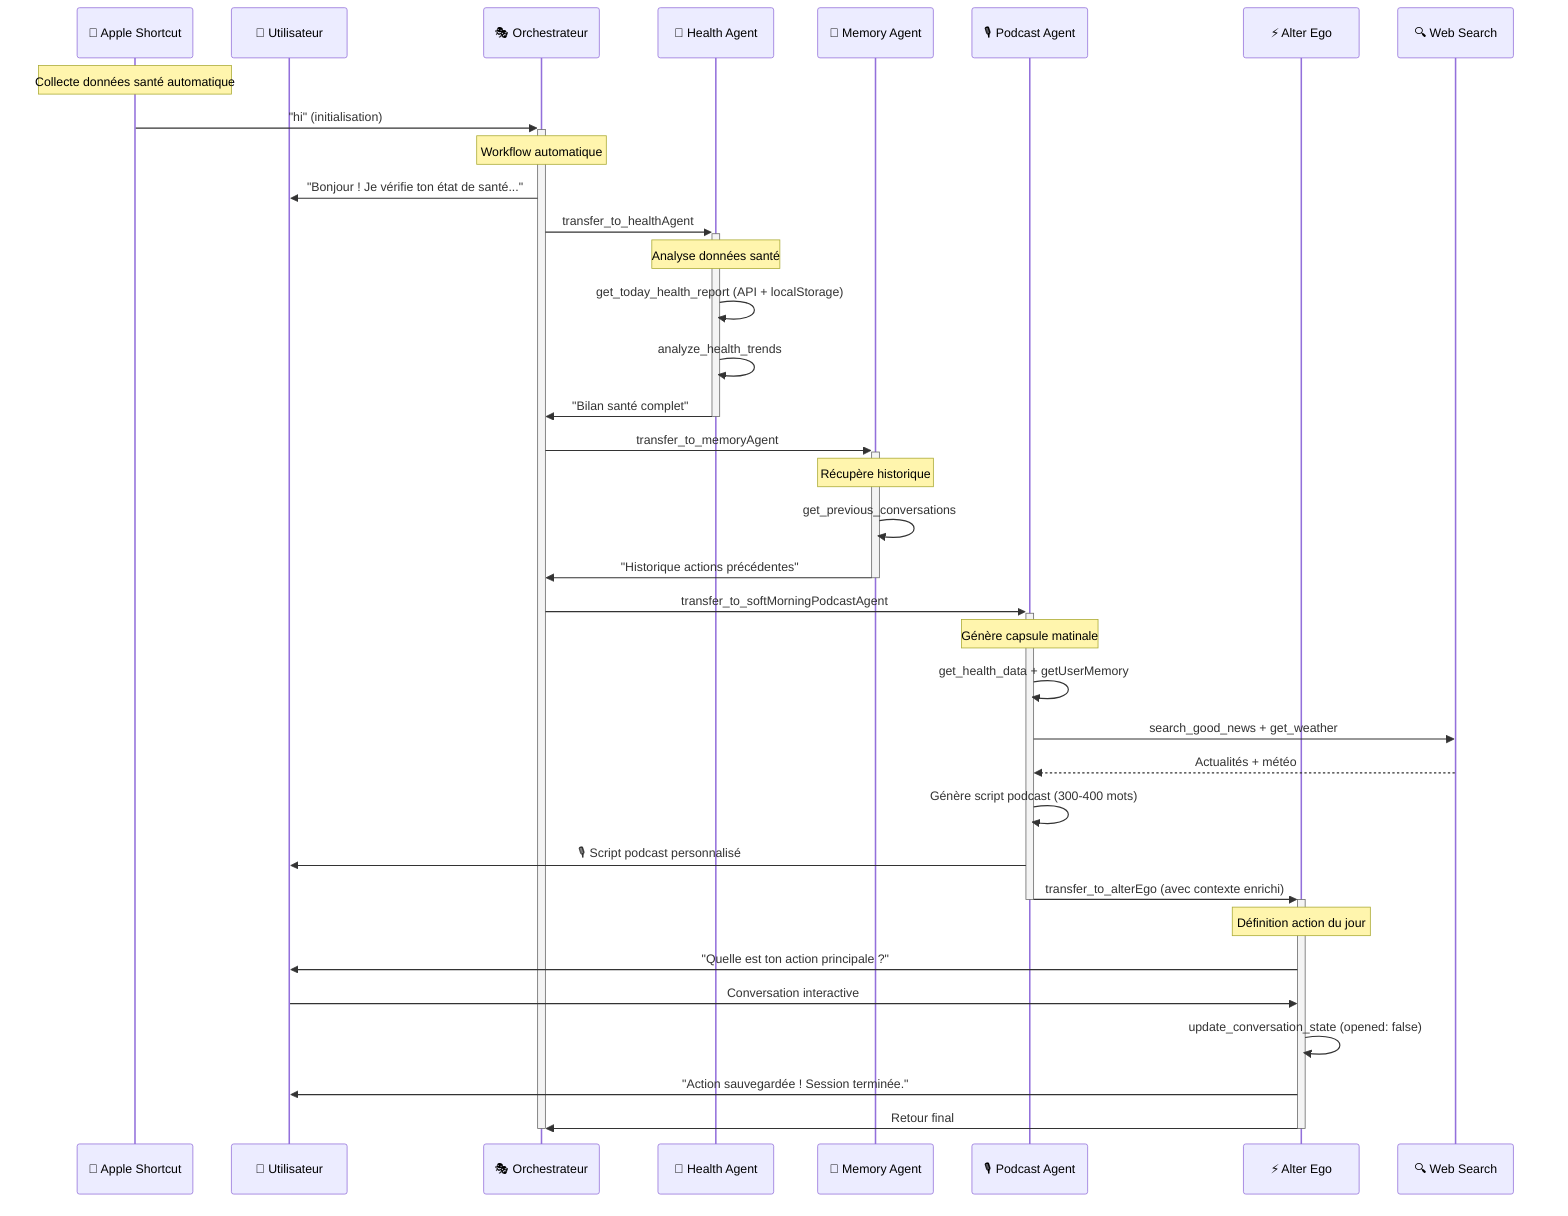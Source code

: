 sequenceDiagram
    participant AS as 📱 Apple Shortcut
    participant U as 👤 Utilisateur  
    participant O as 🎭 Orchestrateur
    participant H as 💊 Health Agent
    participant M as 🧠 Memory Agent
    participant P as 🎙️ Podcast Agent
    participant A as ⚡ Alter Ego
    participant WS as 🔍 Web Search

    Note over AS: Collecte données santé automatique
    AS->>+O: "hi" (initialisation)
    
    Note over O: Workflow automatique
    O->>U: "Bonjour ! Je vérifie ton état de santé..."
    O->>+H: transfer_to_healthAgent
    
    Note over H: Analyse données santé
    H->>H: get_today_health_report (API + localStorage)
    H->>H: analyze_health_trends
    H->>-O: "Bilan santé complet"
    
    O->>+M: transfer_to_memoryAgent  
    Note over M: Récupère historique
    M->>M: get_previous_conversations
    M->>-O: "Historique actions précédentes"
    
    O->>+P: transfer_to_softMorningPodcastAgent
    Note over P: Génère capsule matinale
    P->>P: get_health_data + getUserMemory
    P->>WS: search_good_news + get_weather
    WS-->>P: Actualités + météo
    P->>P: Génère script podcast (300-400 mots)
    P->>U: 🎙️ Script podcast personnalisé
    P->>+A: transfer_to_alterEgo (avec contexte enrichi)
    deactivate P
    
    Note over A: Définition action du jour
    A->>U: "Quelle est ton action principale ?"
    U->>A: Conversation interactive
    A->>A: update_conversation_state (opened: false)
    A->>U: "Action sauvegardée ! Session terminée."
    A->>-O: Retour final
    deactivate O
